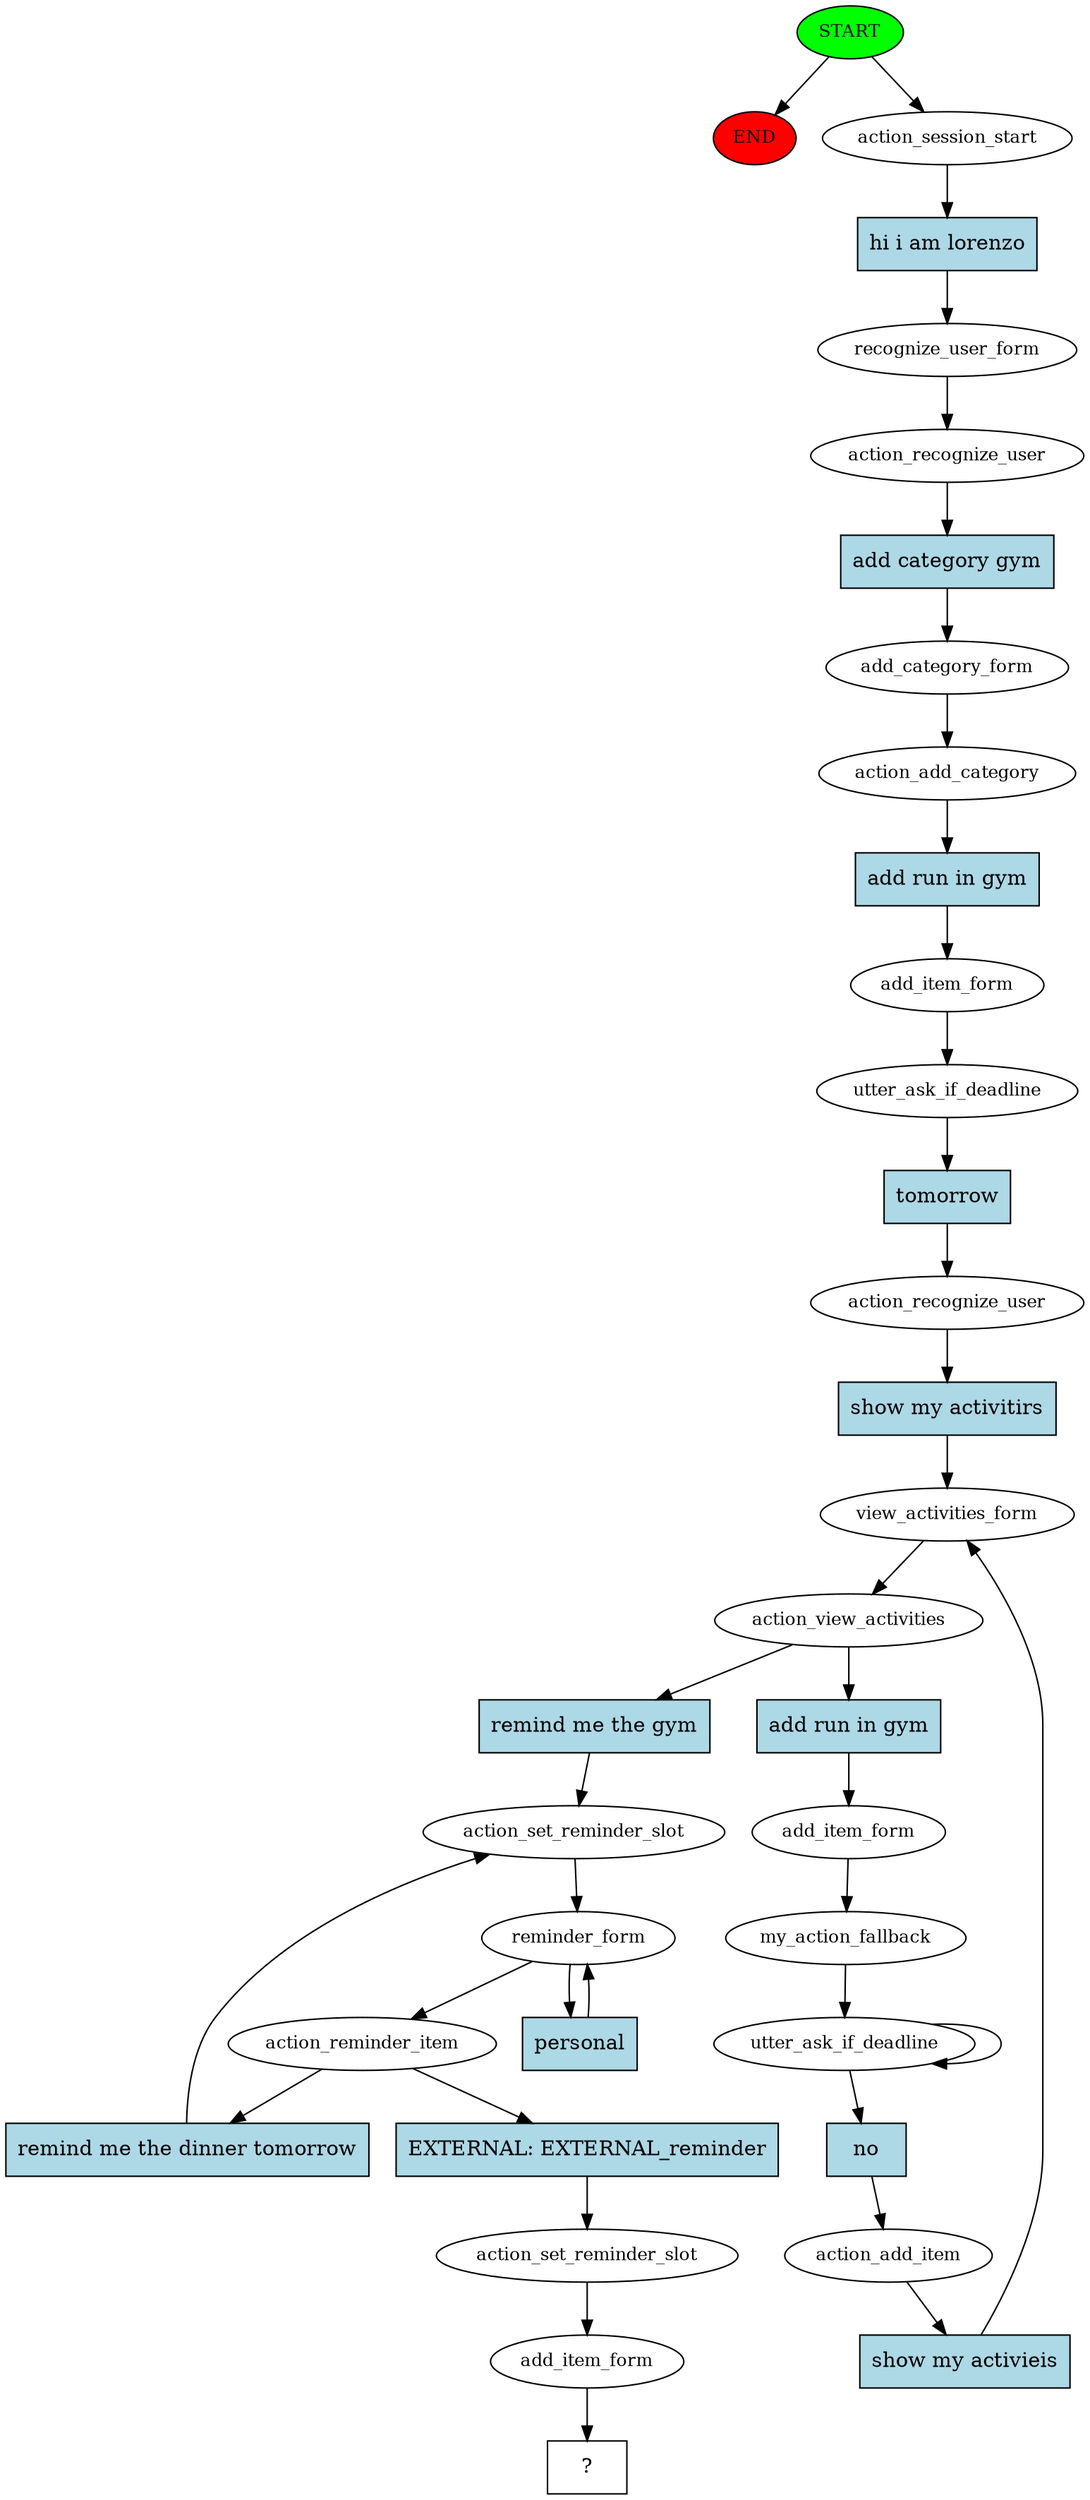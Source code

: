 digraph  {
0 [class="start active", fillcolor=green, fontsize=12, label=START, style=filled];
"-1" [class=end, fillcolor=red, fontsize=12, label=END, style=filled];
1 [class=active, fontsize=12, label=action_session_start];
2 [class=active, fontsize=12, label=recognize_user_form];
3 [class=active, fontsize=12, label=action_recognize_user];
4 [class=active, fontsize=12, label=add_category_form];
5 [class=active, fontsize=12, label=action_add_category];
6 [class=active, fontsize=12, label=add_item_form];
7 [class=active, fontsize=12, label=utter_ask_if_deadline];
8 [class=active, fontsize=12, label=action_recognize_user];
9 [class=active, fontsize=12, label=view_activities_form];
10 [class=active, fontsize=12, label=action_view_activities];
11 [class=active, fontsize=12, label=add_item_form];
12 [class=active, fontsize=12, label=my_action_fallback];
13 [class=active, fontsize=12, label=utter_ask_if_deadline];
15 [class=active, fontsize=12, label=action_add_item];
18 [class=active, fontsize=12, label=action_set_reminder_slot];
19 [class=active, fontsize=12, label=reminder_form];
23 [class=active, fontsize=12, label=action_reminder_item];
28 [class=active, fontsize=12, label=action_set_reminder_slot];
29 [class=active, fontsize=12, label=add_item_form];
30 [class="intent dashed active", label="  ?  ", shape=rect];
31 [class="intent active", fillcolor=lightblue, label="hi i am lorenzo", shape=rect, style=filled];
32 [class="intent active", fillcolor=lightblue, label="add category gym", shape=rect, style=filled];
33 [class="intent active", fillcolor=lightblue, label="add run in gym", shape=rect, style=filled];
34 [class="intent active", fillcolor=lightblue, label=tomorrow, shape=rect, style=filled];
35 [class="intent active", fillcolor=lightblue, label="show my activitirs", shape=rect, style=filled];
36 [class="intent active", fillcolor=lightblue, label="add run in gym", shape=rect, style=filled];
37 [class="intent active", fillcolor=lightblue, label="remind me the gym", shape=rect, style=filled];
38 [class="intent active", fillcolor=lightblue, label=no, shape=rect, style=filled];
39 [class="intent active", fillcolor=lightblue, label="show my activieis", shape=rect, style=filled];
40 [class="intent active", fillcolor=lightblue, label=personal, shape=rect, style=filled];
41 [class="intent active", fillcolor=lightblue, label="remind me the dinner tomorrow", shape=rect, style=filled];
42 [class="intent active", fillcolor=lightblue, label="EXTERNAL: EXTERNAL_reminder", shape=rect, style=filled];
0 -> "-1"  [class="", key=NONE, label=""];
0 -> 1  [class=active, key=NONE, label=""];
1 -> 31  [class=active, key=0];
2 -> 3  [class=active, key=NONE, label=""];
3 -> 32  [class=active, key=0];
4 -> 5  [class=active, key=NONE, label=""];
5 -> 33  [class=active, key=0];
6 -> 7  [class=active, key=NONE, label=""];
7 -> 34  [class=active, key=0];
8 -> 35  [class=active, key=0];
9 -> 10  [class=active, key=NONE, label=""];
10 -> 36  [class=active, key=0];
10 -> 37  [class=active, key=0];
11 -> 12  [class=active, key=NONE, label=""];
12 -> 13  [class=active, key=NONE, label=""];
13 -> 13  [class=active, key=NONE, label=""];
13 -> 38  [class=active, key=0];
15 -> 39  [class=active, key=0];
18 -> 19  [class=active, key=NONE, label=""];
19 -> 23  [class=active, key=NONE, label=""];
19 -> 40  [class=active, key=0];
23 -> 41  [class=active, key=0];
23 -> 42  [class=active, key=0];
28 -> 29  [class=active, key=NONE, label=""];
29 -> 30  [class=active, key=NONE, label=""];
31 -> 2  [class=active, key=0];
32 -> 4  [class=active, key=0];
33 -> 6  [class=active, key=0];
34 -> 8  [class=active, key=0];
35 -> 9  [class=active, key=0];
36 -> 11  [class=active, key=0];
37 -> 18  [class=active, key=0];
38 -> 15  [class=active, key=0];
39 -> 9  [class=active, key=0];
40 -> 19  [class=active, key=0];
41 -> 18  [class=active, key=0];
42 -> 28  [class=active, key=0];
}
